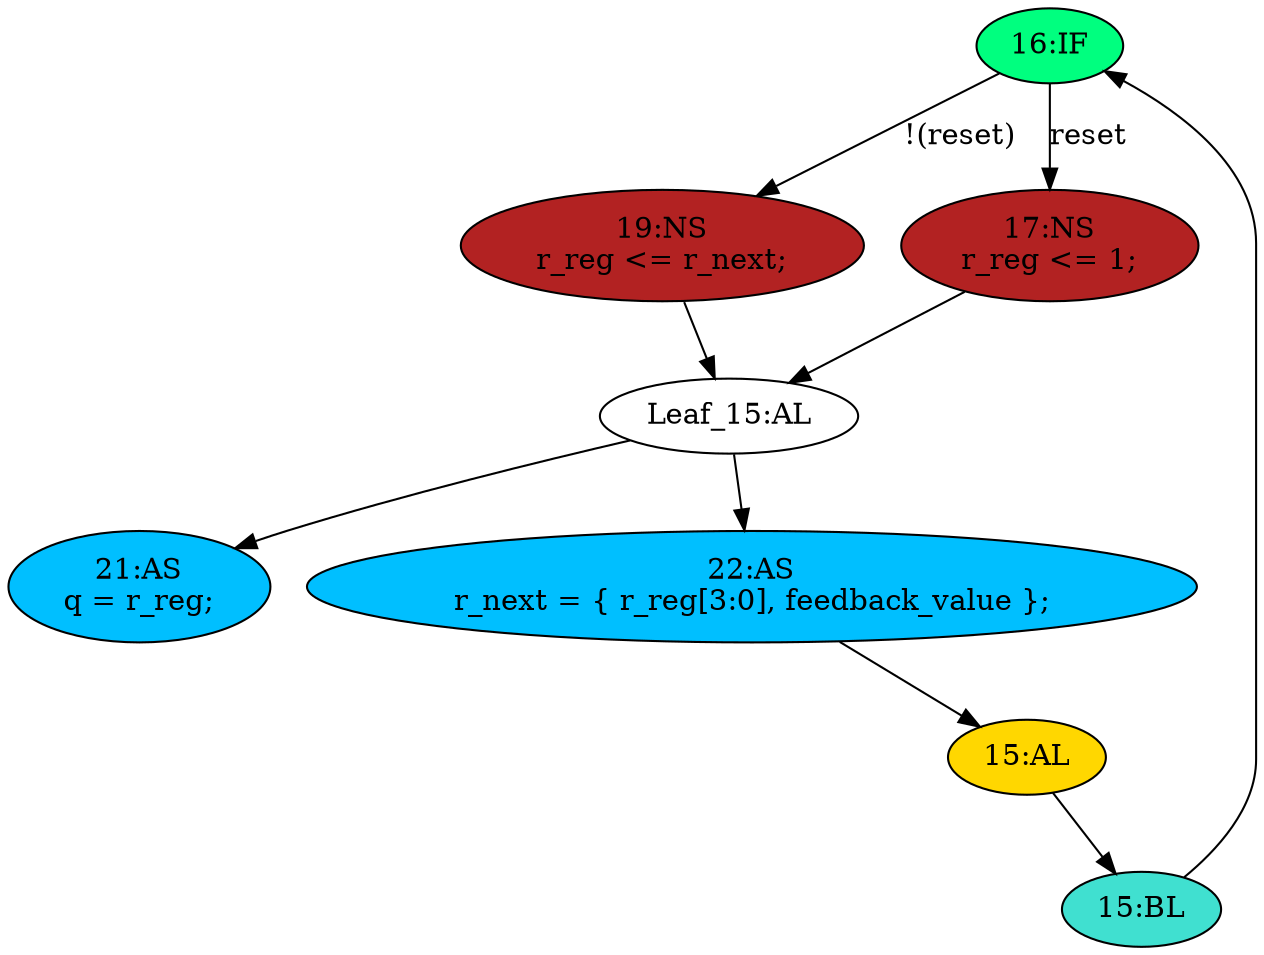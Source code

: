strict digraph "compose( ,  )" {
	node [label="\N"];
	"16:IF"	[ast="<pyverilog.vparser.ast.IfStatement object at 0x7fecc92e3210>",
		fillcolor=springgreen,
		label="16:IF",
		statements="[]",
		style=filled,
		typ=IfStatement];
	"19:NS"	[ast="<pyverilog.vparser.ast.NonblockingSubstitution object at 0x7fecc928ebd0>",
		fillcolor=firebrick,
		label="19:NS
r_reg <= r_next;",
		statements="[<pyverilog.vparser.ast.NonblockingSubstitution object at 0x7fecc928ebd0>]",
		style=filled,
		typ=NonblockingSubstitution];
	"16:IF" -> "19:NS"	[cond="['reset']",
		label="!(reset)",
		lineno=16];
	"17:NS"	[ast="<pyverilog.vparser.ast.NonblockingSubstitution object at 0x7fecc92e3890>",
		fillcolor=firebrick,
		label="17:NS
r_reg <= 1;",
		statements="[<pyverilog.vparser.ast.NonblockingSubstitution object at 0x7fecc92e3890>]",
		style=filled,
		typ=NonblockingSubstitution];
	"16:IF" -> "17:NS"	[cond="['reset']",
		label=reset,
		lineno=16];
	"15:AL"	[ast="<pyverilog.vparser.ast.Always object at 0x7fecc92e3d10>",
		clk_sens=True,
		fillcolor=gold,
		label="15:AL",
		sens="['clk', 'reset']",
		statements="[]",
		style=filled,
		typ=Always,
		use_var="['reset', 'r_next']"];
	"15:BL"	[ast="<pyverilog.vparser.ast.Block object at 0x7fecc92e33d0>",
		fillcolor=turquoise,
		label="15:BL",
		statements="[]",
		style=filled,
		typ=Block];
	"15:AL" -> "15:BL"	[cond="[]",
		lineno=None];
	"15:BL" -> "16:IF"	[cond="[]",
		lineno=None];
	"Leaf_15:AL"	[def_var="['r_reg']",
		label="Leaf_15:AL"];
	"21:AS"	[ast="<pyverilog.vparser.ast.Assign object at 0x7fecc92f1550>",
		def_var="['q']",
		fillcolor=deepskyblue,
		label="21:AS
q = r_reg;",
		statements="[]",
		style=filled,
		typ=Assign,
		use_var="['r_reg']"];
	"Leaf_15:AL" -> "21:AS";
	"22:AS"	[ast="<pyverilog.vparser.ast.Assign object at 0x7fecc92fd4d0>",
		def_var="['r_next']",
		fillcolor=deepskyblue,
		label="22:AS
r_next = { r_reg[3:0], feedback_value };",
		statements="[]",
		style=filled,
		typ=Assign,
		use_var="['r_reg', 'feedback_value']"];
	"Leaf_15:AL" -> "22:AS";
	"19:NS" -> "Leaf_15:AL"	[cond="[]",
		lineno=None];
	"17:NS" -> "Leaf_15:AL"	[cond="[]",
		lineno=None];
	"22:AS" -> "15:AL";
}

